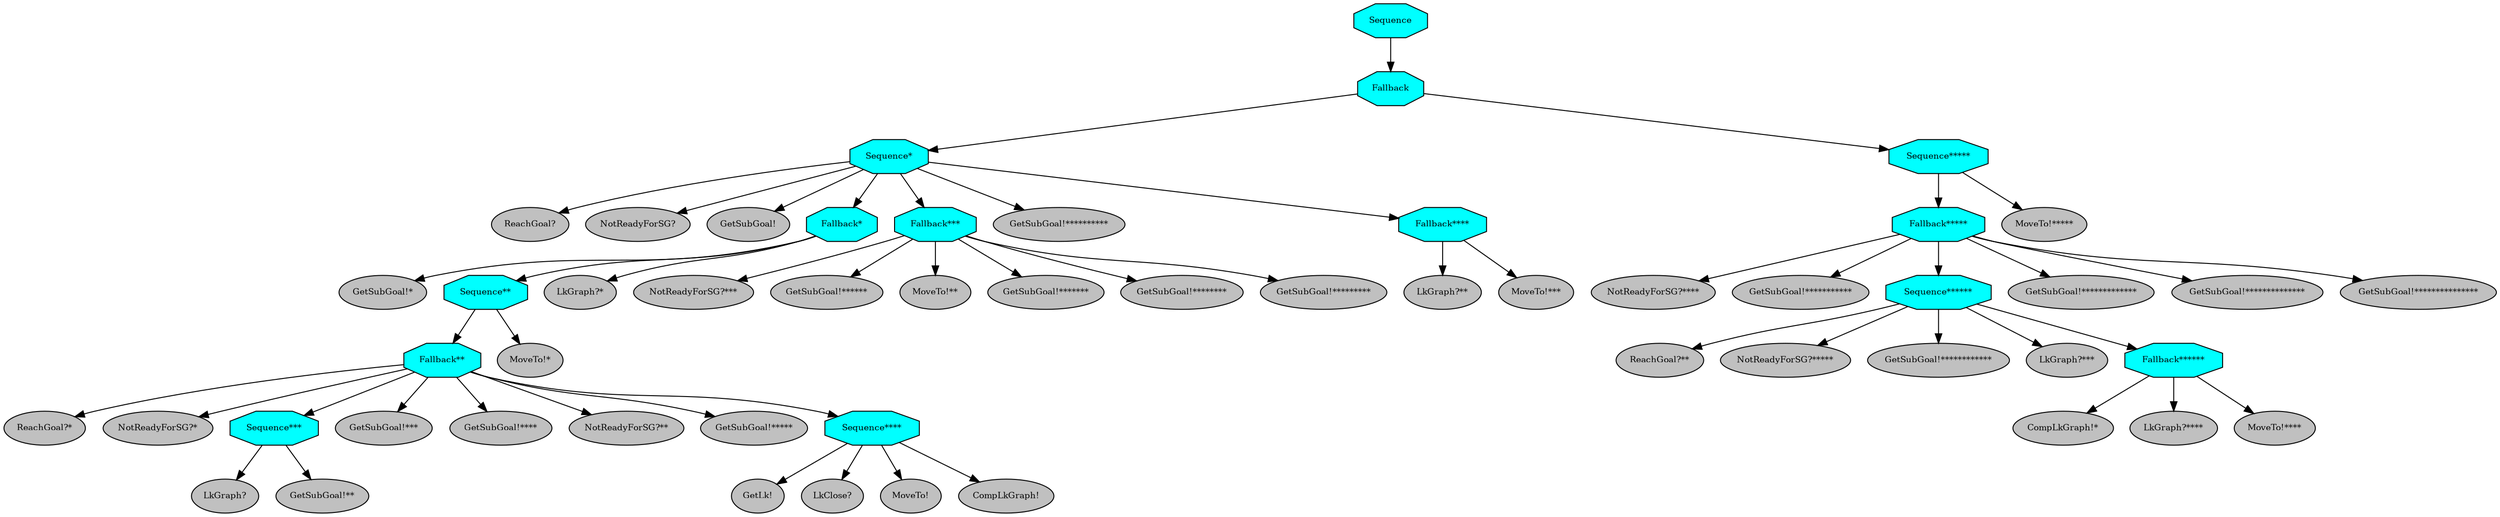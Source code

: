 digraph pastafarianism {
ordering=out;
graph [fontname="times-roman"];
node [fontname="times-roman"];
edge [fontname="times-roman"];
Sequence [fillcolor=cyan, fontcolor=black, fontsize=9, label=Sequence, shape=octagon, style=filled];
Fallback [fillcolor=cyan, fontcolor=black, fontsize=9, label=Fallback, shape=octagon, style=filled];
Sequence -> Fallback;
"Sequence*" [fillcolor=cyan, fontcolor=black, fontsize=9, label="Sequence*", shape=octagon, style=filled];
Fallback -> "Sequence*";
"ReachGoal?" [fillcolor=gray, fontcolor=black, fontsize=9, label="ReachGoal?", shape=ellipse, style=filled];
"Sequence*" -> "ReachGoal?";
"NotReadyForSG?" [fillcolor=gray, fontcolor=black, fontsize=9, label="NotReadyForSG?", shape=ellipse, style=filled];
"Sequence*" -> "NotReadyForSG?";
"GetSubGoal!" [fillcolor=gray, fontcolor=black, fontsize=9, label="GetSubGoal!", shape=ellipse, style=filled];
"Sequence*" -> "GetSubGoal!";
"Fallback*" [fillcolor=cyan, fontcolor=black, fontsize=9, label="Fallback*", shape=octagon, style=filled];
"Sequence*" -> "Fallback*";
"GetSubGoal!*" [fillcolor=gray, fontcolor=black, fontsize=9, label="GetSubGoal!*", shape=ellipse, style=filled];
"Fallback*" -> "GetSubGoal!*";
"Sequence**" [fillcolor=cyan, fontcolor=black, fontsize=9, label="Sequence**", shape=octagon, style=filled];
"Fallback*" -> "Sequence**";
"Fallback**" [fillcolor=cyan, fontcolor=black, fontsize=9, label="Fallback**", shape=octagon, style=filled];
"Sequence**" -> "Fallback**";
"ReachGoal?*" [fillcolor=gray, fontcolor=black, fontsize=9, label="ReachGoal?*", shape=ellipse, style=filled];
"Fallback**" -> "ReachGoal?*";
"NotReadyForSG?*" [fillcolor=gray, fontcolor=black, fontsize=9, label="NotReadyForSG?*", shape=ellipse, style=filled];
"Fallback**" -> "NotReadyForSG?*";
"Sequence***" [fillcolor=cyan, fontcolor=black, fontsize=9, label="Sequence***", shape=octagon, style=filled];
"Fallback**" -> "Sequence***";
"LkGraph?" [fillcolor=gray, fontcolor=black, fontsize=9, label="LkGraph?", shape=ellipse, style=filled];
"Sequence***" -> "LkGraph?";
"GetSubGoal!**" [fillcolor=gray, fontcolor=black, fontsize=9, label="GetSubGoal!**", shape=ellipse, style=filled];
"Sequence***" -> "GetSubGoal!**";
"GetSubGoal!***" [fillcolor=gray, fontcolor=black, fontsize=9, label="GetSubGoal!***", shape=ellipse, style=filled];
"Fallback**" -> "GetSubGoal!***";
"GetSubGoal!****" [fillcolor=gray, fontcolor=black, fontsize=9, label="GetSubGoal!****", shape=ellipse, style=filled];
"Fallback**" -> "GetSubGoal!****";
"NotReadyForSG?**" [fillcolor=gray, fontcolor=black, fontsize=9, label="NotReadyForSG?**", shape=ellipse, style=filled];
"Fallback**" -> "NotReadyForSG?**";
"GetSubGoal!*****" [fillcolor=gray, fontcolor=black, fontsize=9, label="GetSubGoal!*****", shape=ellipse, style=filled];
"Fallback**" -> "GetSubGoal!*****";
"Sequence****" [fillcolor=cyan, fontcolor=black, fontsize=9, label="Sequence****", shape=octagon, style=filled];
"Fallback**" -> "Sequence****";
"GetLk!" [fillcolor=gray, fontcolor=black, fontsize=9, label="GetLk!", shape=ellipse, style=filled];
"Sequence****" -> "GetLk!";
"LkClose?" [fillcolor=gray, fontcolor=black, fontsize=9, label="LkClose?", shape=ellipse, style=filled];
"Sequence****" -> "LkClose?";
"MoveTo!" [fillcolor=gray, fontcolor=black, fontsize=9, label="MoveTo!", shape=ellipse, style=filled];
"Sequence****" -> "MoveTo!";
"CompLkGraph!" [fillcolor=gray, fontcolor=black, fontsize=9, label="CompLkGraph!", shape=ellipse, style=filled];
"Sequence****" -> "CompLkGraph!";
"MoveTo!*" [fillcolor=gray, fontcolor=black, fontsize=9, label="MoveTo!*", shape=ellipse, style=filled];
"Sequence**" -> "MoveTo!*";
"LkGraph?*" [fillcolor=gray, fontcolor=black, fontsize=9, label="LkGraph?*", shape=ellipse, style=filled];
"Fallback*" -> "LkGraph?*";
"Fallback***" [fillcolor=cyan, fontcolor=black, fontsize=9, label="Fallback***", shape=octagon, style=filled];
"Sequence*" -> "Fallback***";
"NotReadyForSG?***" [fillcolor=gray, fontcolor=black, fontsize=9, label="NotReadyForSG?***", shape=ellipse, style=filled];
"Fallback***" -> "NotReadyForSG?***";
"GetSubGoal!******" [fillcolor=gray, fontcolor=black, fontsize=9, label="GetSubGoal!******", shape=ellipse, style=filled];
"Fallback***" -> "GetSubGoal!******";
"MoveTo!**" [fillcolor=gray, fontcolor=black, fontsize=9, label="MoveTo!**", shape=ellipse, style=filled];
"Fallback***" -> "MoveTo!**";
"GetSubGoal!*******" [fillcolor=gray, fontcolor=black, fontsize=9, label="GetSubGoal!*******", shape=ellipse, style=filled];
"Fallback***" -> "GetSubGoal!*******";
"GetSubGoal!********" [fillcolor=gray, fontcolor=black, fontsize=9, label="GetSubGoal!********", shape=ellipse, style=filled];
"Fallback***" -> "GetSubGoal!********";
"GetSubGoal!*********" [fillcolor=gray, fontcolor=black, fontsize=9, label="GetSubGoal!*********", shape=ellipse, style=filled];
"Fallback***" -> "GetSubGoal!*********";
"GetSubGoal!**********" [fillcolor=gray, fontcolor=black, fontsize=9, label="GetSubGoal!**********", shape=ellipse, style=filled];
"Sequence*" -> "GetSubGoal!**********";
"Fallback****" [fillcolor=cyan, fontcolor=black, fontsize=9, label="Fallback****", shape=octagon, style=filled];
"Sequence*" -> "Fallback****";
"LkGraph?**" [fillcolor=gray, fontcolor=black, fontsize=9, label="LkGraph?**", shape=ellipse, style=filled];
"Fallback****" -> "LkGraph?**";
"MoveTo!***" [fillcolor=gray, fontcolor=black, fontsize=9, label="MoveTo!***", shape=ellipse, style=filled];
"Fallback****" -> "MoveTo!***";
"Sequence*****" [fillcolor=cyan, fontcolor=black, fontsize=9, label="Sequence*****", shape=octagon, style=filled];
Fallback -> "Sequence*****";
"Fallback*****" [fillcolor=cyan, fontcolor=black, fontsize=9, label="Fallback*****", shape=octagon, style=filled];
"Sequence*****" -> "Fallback*****";
"NotReadyForSG?****" [fillcolor=gray, fontcolor=black, fontsize=9, label="NotReadyForSG?****", shape=ellipse, style=filled];
"Fallback*****" -> "NotReadyForSG?****";
"GetSubGoal!***********" [fillcolor=gray, fontcolor=black, fontsize=9, label="GetSubGoal!***********", shape=ellipse, style=filled];
"Fallback*****" -> "GetSubGoal!***********";
"Sequence******" [fillcolor=cyan, fontcolor=black, fontsize=9, label="Sequence******", shape=octagon, style=filled];
"Fallback*****" -> "Sequence******";
"ReachGoal?**" [fillcolor=gray, fontcolor=black, fontsize=9, label="ReachGoal?**", shape=ellipse, style=filled];
"Sequence******" -> "ReachGoal?**";
"NotReadyForSG?*****" [fillcolor=gray, fontcolor=black, fontsize=9, label="NotReadyForSG?*****", shape=ellipse, style=filled];
"Sequence******" -> "NotReadyForSG?*****";
"GetSubGoal!************" [fillcolor=gray, fontcolor=black, fontsize=9, label="GetSubGoal!************", shape=ellipse, style=filled];
"Sequence******" -> "GetSubGoal!************";
"LkGraph?***" [fillcolor=gray, fontcolor=black, fontsize=9, label="LkGraph?***", shape=ellipse, style=filled];
"Sequence******" -> "LkGraph?***";
"Fallback******" [fillcolor=cyan, fontcolor=black, fontsize=9, label="Fallback******", shape=octagon, style=filled];
"Sequence******" -> "Fallback******";
"CompLkGraph!*" [fillcolor=gray, fontcolor=black, fontsize=9, label="CompLkGraph!*", shape=ellipse, style=filled];
"Fallback******" -> "CompLkGraph!*";
"LkGraph?****" [fillcolor=gray, fontcolor=black, fontsize=9, label="LkGraph?****", shape=ellipse, style=filled];
"Fallback******" -> "LkGraph?****";
"MoveTo!****" [fillcolor=gray, fontcolor=black, fontsize=9, label="MoveTo!****", shape=ellipse, style=filled];
"Fallback******" -> "MoveTo!****";
"GetSubGoal!*************" [fillcolor=gray, fontcolor=black, fontsize=9, label="GetSubGoal!*************", shape=ellipse, style=filled];
"Fallback*****" -> "GetSubGoal!*************";
"GetSubGoal!**************" [fillcolor=gray, fontcolor=black, fontsize=9, label="GetSubGoal!**************", shape=ellipse, style=filled];
"Fallback*****" -> "GetSubGoal!**************";
"GetSubGoal!***************" [fillcolor=gray, fontcolor=black, fontsize=9, label="GetSubGoal!***************", shape=ellipse, style=filled];
"Fallback*****" -> "GetSubGoal!***************";
"MoveTo!*****" [fillcolor=gray, fontcolor=black, fontsize=9, label="MoveTo!*****", shape=ellipse, style=filled];
"Sequence*****" -> "MoveTo!*****";
}
